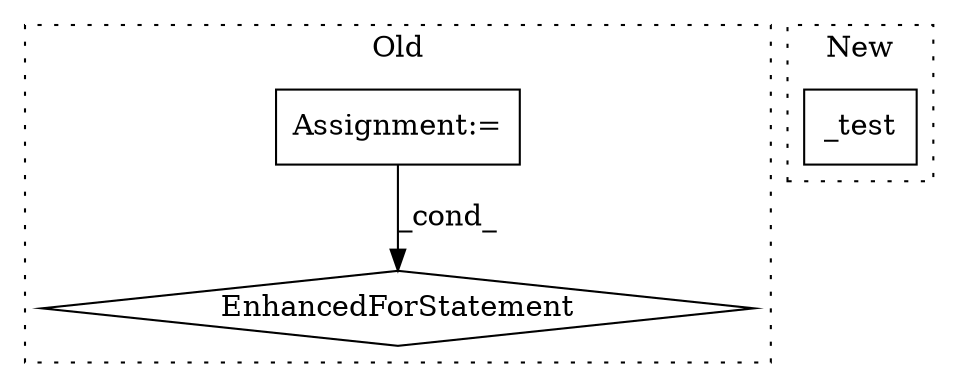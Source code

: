 digraph G {
subgraph cluster0 {
1 [label="EnhancedForStatement" a="70" s="8038,8218" l="57,2" shape="diamond"];
3 [label="Assignment:=" a="7" s="8038,8218" l="57,2" shape="box"];
label = "Old";
style="dotted";
}
subgraph cluster1 {
2 [label="_test" a="32" s="7292,7315" l="6,1" shape="box"];
label = "New";
style="dotted";
}
3 -> 1 [label="_cond_"];
}